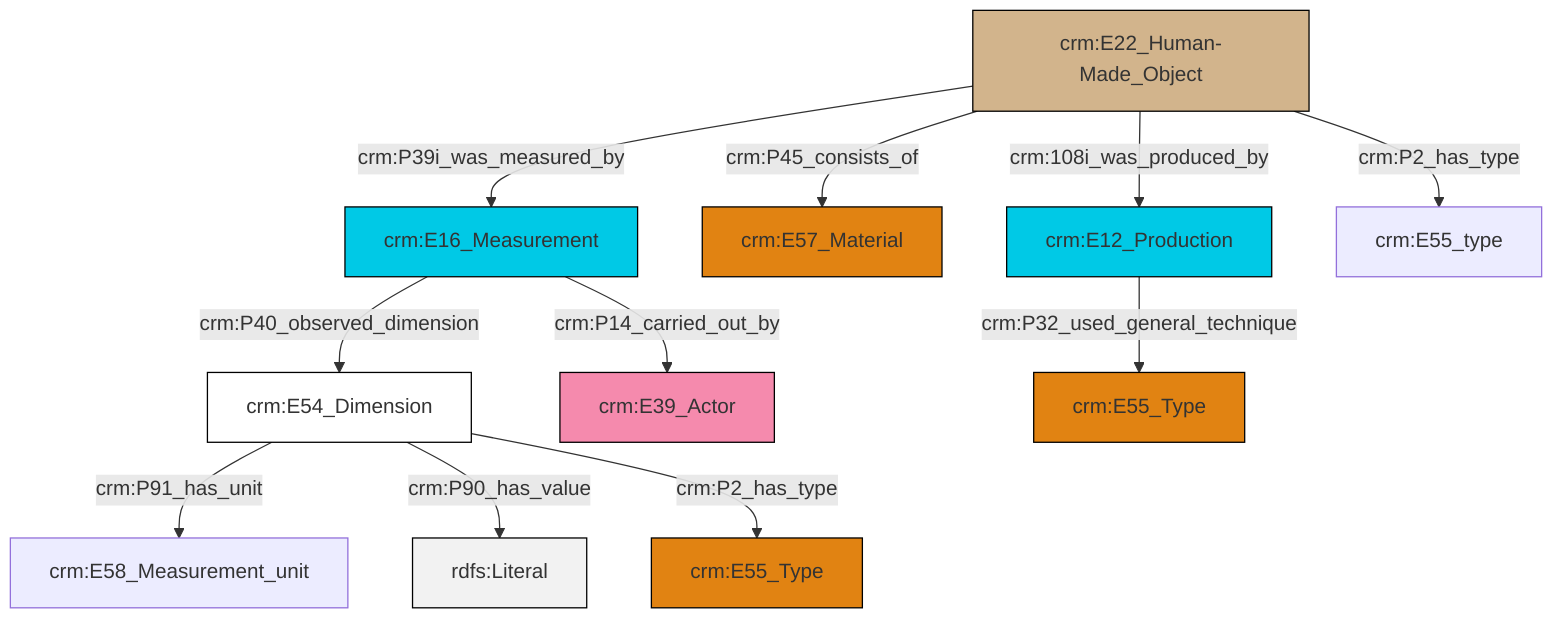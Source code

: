 graph TD
classDef Literal fill:#f2f2f2,stroke:#000000;
classDef CRM_Entity fill:#FFFFFF,stroke:#000000;
classDef Temporal_Entity fill:#00C9E6, stroke:#000000;
classDef Type fill:#E18312, stroke:#000000;
classDef Time-Span fill:#2C9C91, stroke:#000000;
classDef Appellation fill:#FFEB7F, stroke:#000000;
classDef Place fill:#008836, stroke:#000000;
classDef Persistent_Item fill:#B266B2, stroke:#000000;
classDef Conceptual_Object fill:#FFD700, stroke:#000000;
classDef Physical_Thing fill:#D2B48C, stroke:#000000;
classDef Actor fill:#f58aad, stroke:#000000;
classDef PC_Classes fill:#4ce600, stroke:#000000;
classDef Multi fill:#cccccc,stroke:#000000;

2["crm:E16_Measurement"]:::Temporal_Entity -->|crm:P40_observed_dimension| 3["crm:E54_Dimension"]:::CRM_Entity
4["crm:E22_Human-Made_Object"]:::Physical_Thing -->|crm:P45_consists_of| 5["crm:E57_Material"]:::Type
4["crm:E22_Human-Made_Object"]:::Physical_Thing -->|crm:108i_was_produced_by| 10["crm:E12_Production"]:::Temporal_Entity
2["crm:E16_Measurement"]:::Temporal_Entity -->|crm:P14_carried_out_by| 6["crm:E39_Actor"]:::Actor
3["crm:E54_Dimension"]:::CRM_Entity -->|crm:P91_has_unit| 8["crm:E58_Measurement_unit"]:::Default
3["crm:E54_Dimension"]:::CRM_Entity -->|crm:P90_has_value| 11[rdfs:Literal]:::Literal
4["crm:E22_Human-Made_Object"]:::Physical_Thing -->|crm:P39i_was_measured_by| 2["crm:E16_Measurement"]:::Temporal_Entity
10["crm:E12_Production"]:::Temporal_Entity -->|crm:P32_used_general_technique| 15["crm:E55_Type"]:::Type
4["crm:E22_Human-Made_Object"]:::Physical_Thing -->|crm:P2_has_type| 13["crm:E55_type"]:::Default
3["crm:E54_Dimension"]:::CRM_Entity -->|crm:P2_has_type| 0["crm:E55_Type"]:::Type
